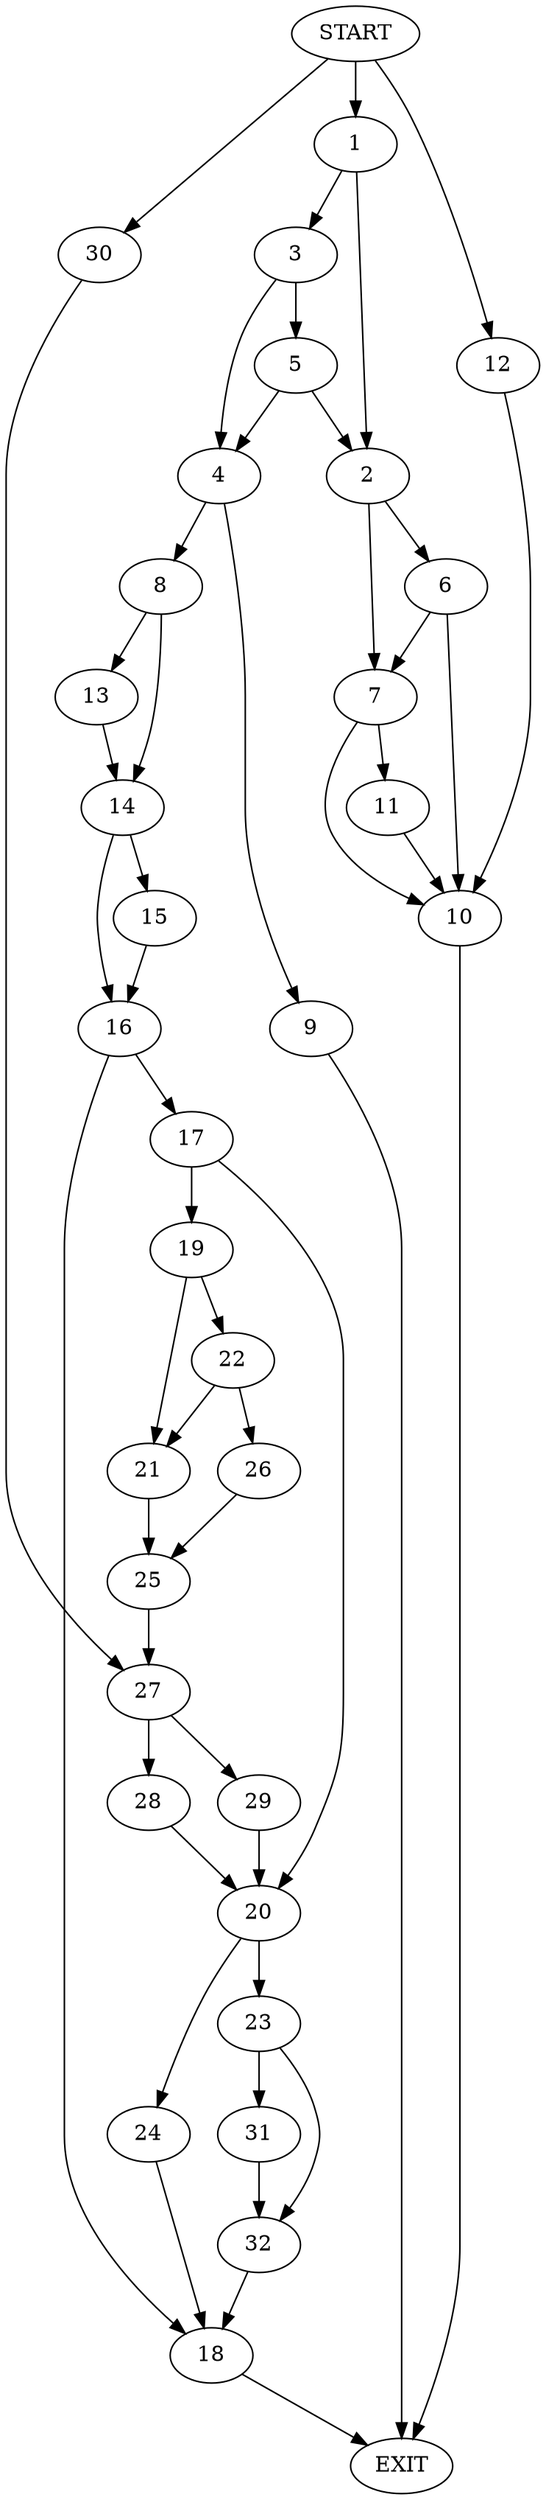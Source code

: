digraph {
0 [label="START"]
33 [label="EXIT"]
0 -> 1
1 -> 2
1 -> 3
3 -> 4
3 -> 5
2 -> 6
2 -> 7
5 -> 2
5 -> 4
4 -> 8
4 -> 9
6 -> 10
6 -> 7
7 -> 11
7 -> 10
10 -> 33
11 -> 10
0 -> 12
12 -> 10
8 -> 13
8 -> 14
9 -> 33
14 -> 15
14 -> 16
13 -> 14
15 -> 16
16 -> 17
16 -> 18
17 -> 19
17 -> 20
18 -> 33
19 -> 21
19 -> 22
20 -> 23
20 -> 24
21 -> 25
22 -> 26
22 -> 21
26 -> 25
25 -> 27
27 -> 28
27 -> 29
0 -> 30
30 -> 27
28 -> 20
29 -> 20
23 -> 31
23 -> 32
24 -> 18
32 -> 18
31 -> 32
}
